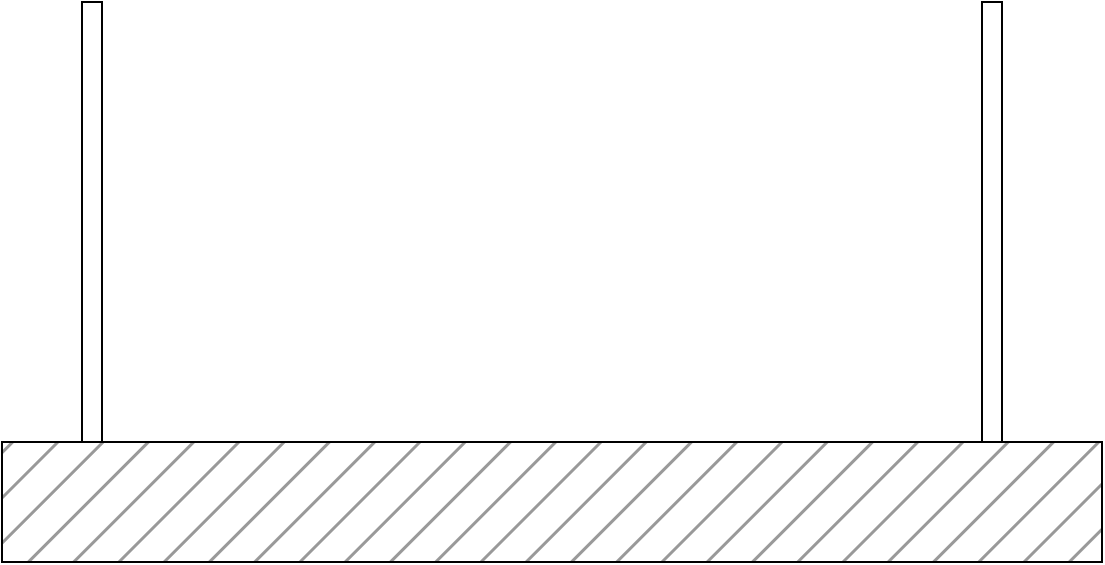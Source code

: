 <mxfile version="20.7.4" type="device"><diagram id="UBwpJ64aZqoxzwuM7snZ" name="Page-1"><mxGraphModel dx="2058" dy="1188" grid="1" gridSize="10" guides="1" tooltips="1" connect="1" arrows="1" fold="1" page="1" pageScale="1" pageWidth="1100" pageHeight="850" math="0" shadow="0"><root><mxCell id="0"/><mxCell id="1" parent="0"/><mxCell id="3ScwO7fCL7-qkyL0-1ZB-1" value="" style="rounded=0;whiteSpace=wrap;html=1;" vertex="1" parent="1"><mxGeometry x="390" y="270" width="10" height="220" as="geometry"/></mxCell><mxCell id="3ScwO7fCL7-qkyL0-1ZB-2" value="" style="rounded=0;whiteSpace=wrap;html=1;fillStyle=hatch;fillColor=#999999;" vertex="1" parent="1"><mxGeometry x="350" y="490" width="550" height="60" as="geometry"/></mxCell><mxCell id="3ScwO7fCL7-qkyL0-1ZB-3" value="" style="rounded=0;whiteSpace=wrap;html=1;" vertex="1" parent="1"><mxGeometry x="840" y="270" width="10" height="220" as="geometry"/></mxCell></root></mxGraphModel></diagram></mxfile>